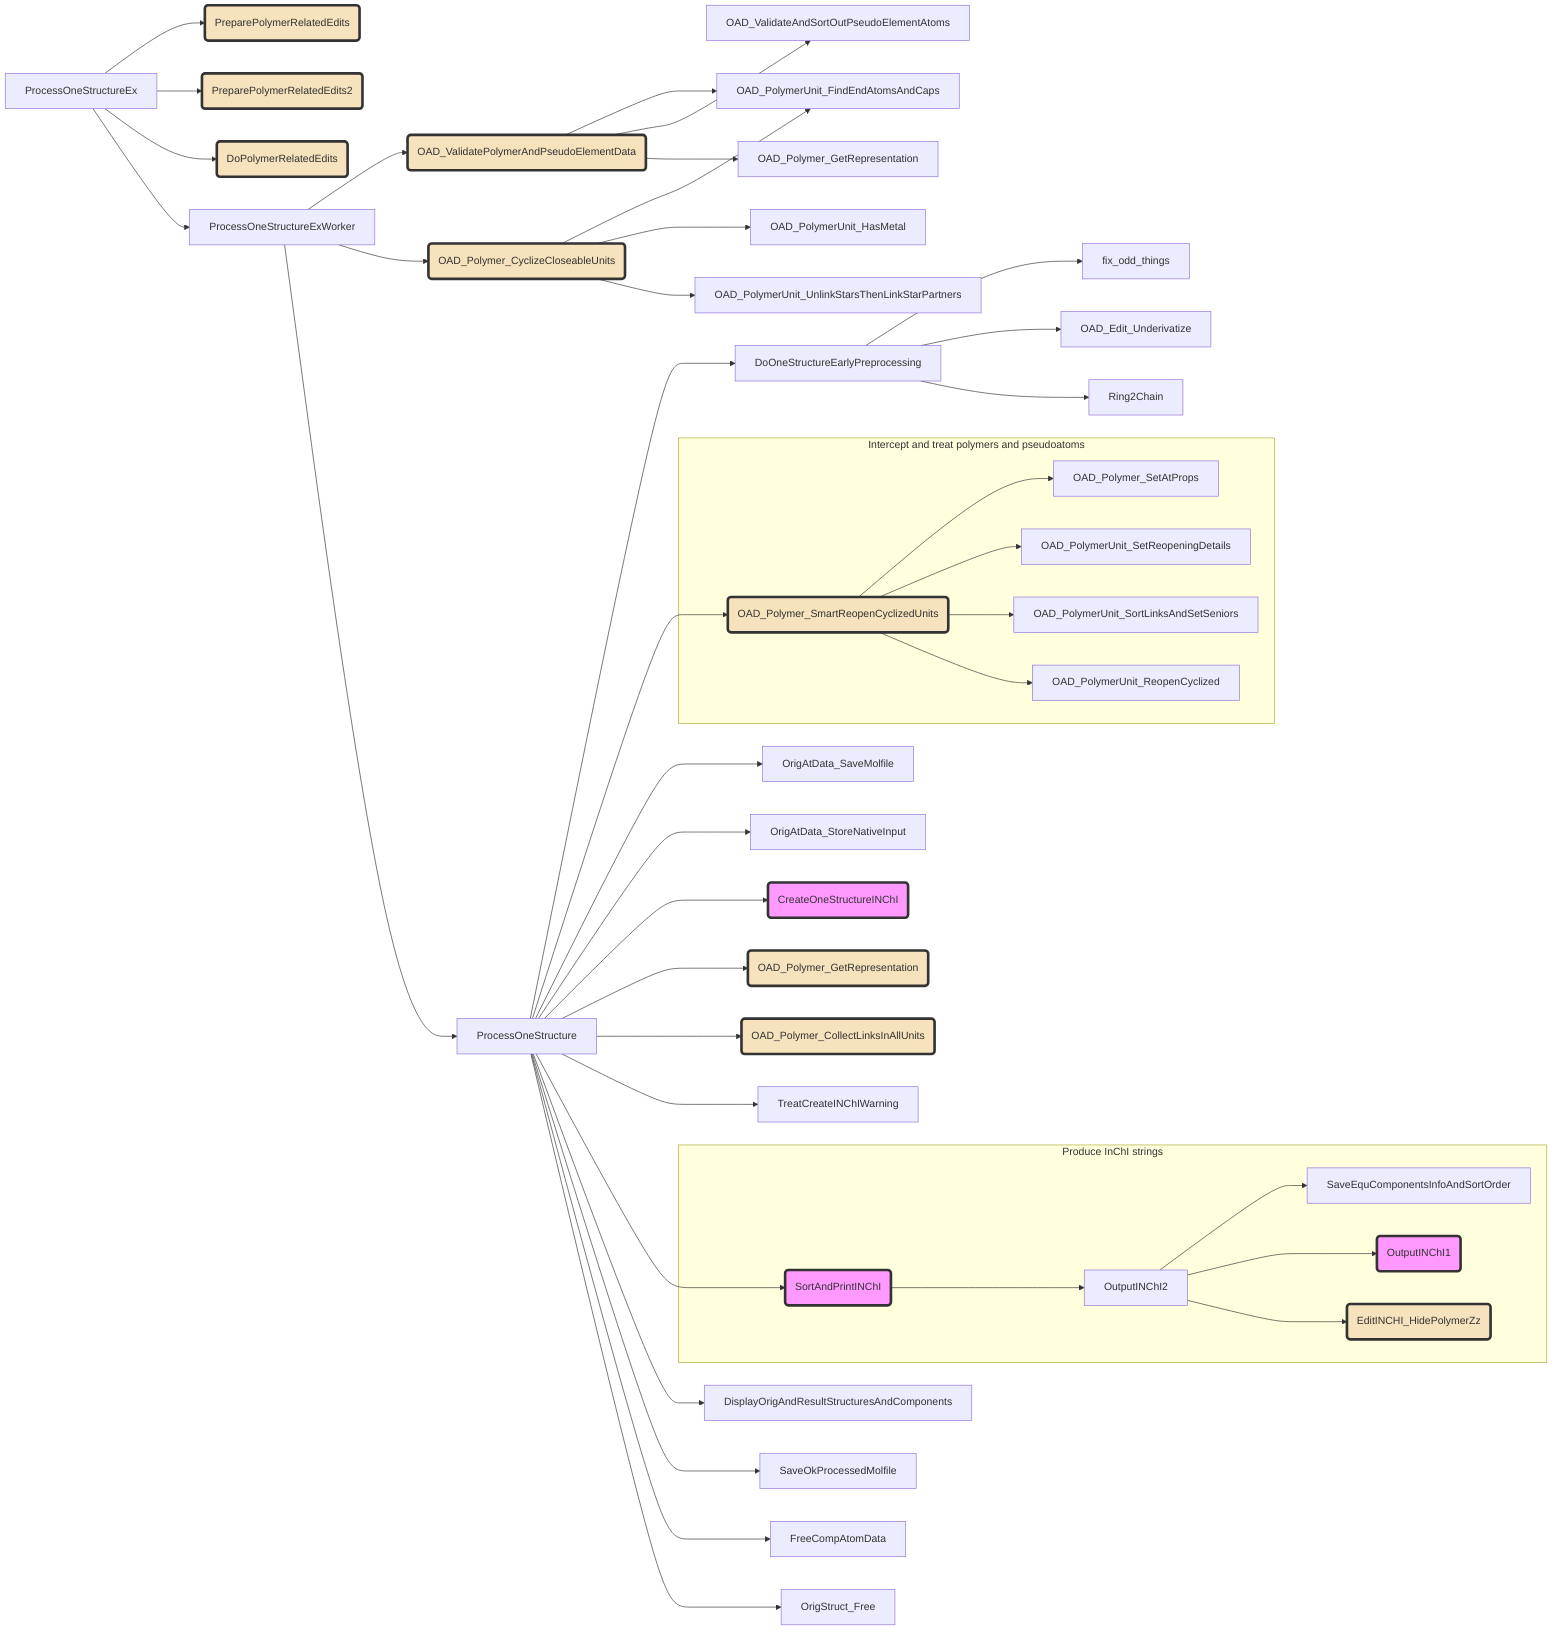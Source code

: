 graph LR

    ProcessOneStructureEx --> P3(PreparePolymerRelatedEdits)
    ProcessOneStructureEx --> P4(PreparePolymerRelatedEdits2)
    ProcessOneStructureEx --> P5(DoPolymerRelatedEdits)
    ProcessOneStructureEx --> ProcessOneStructureExWorker

    ProcessOneStructureExWorker --> P1(OAD_ValidatePolymerAndPseudoElementData)
    P1(OAD_ValidatePolymerAndPseudoElementData) --> OAD_PolymerUnit_FindEndAtomsAndCaps
    P1(OAD_ValidatePolymerAndPseudoElementData) --> OAD_ValidateAndSortOutPseudoElementAtoms
    P1(OAD_ValidatePolymerAndPseudoElementData) --> OAD_Polymer_GetRepresentation
    ProcessOneStructureExWorker --> P2(OAD_Polymer_CyclizeCloseableUnits)
    P2(OAD_Polymer_CyclizeCloseableUnits) --> OAD_PolymerUnit_FindEndAtomsAndCaps
    P2(OAD_Polymer_CyclizeCloseableUnits) --> OAD_PolymerUnit_HasMetal
    P2(OAD_Polymer_CyclizeCloseableUnits) --> OAD_PolymerUnit_UnlinkStarsThenLinkStarPartners

    ProcessOneStructureExWorker --> ProcessOneStructure

    ProcessOneStructure --> DoOneStructureEarlyPreprocessing 
    DoOneStructureEarlyPreprocessing --> fix_odd_things
    DoOneStructureEarlyPreprocessing --> OAD_Edit_Underivatize
    DoOneStructureEarlyPreprocessing --> Ring2Chain
    ProcessOneStructure --> id6(OAD_Polymer_SmartReopenCyclizedUnits)
    subgraph Intercept and treat polymers and pseudoatoms
        id6(OAD_Polymer_SmartReopenCyclizedUnits) --> OAD_Polymer_SetAtProps
        id6(OAD_Polymer_SmartReopenCyclizedUnits) --> OAD_PolymerUnit_SetReopeningDetails
        id6(OAD_Polymer_SmartReopenCyclizedUnits) --> OAD_PolymerUnit_SortLinksAndSetSeniors    
        id6(OAD_Polymer_SmartReopenCyclizedUnits) --> OAD_PolymerUnit_ReopenCyclized
    end

    ProcessOneStructure --> OrigAtData_SaveMolfile
    ProcessOneStructure --> OrigAtData_StoreNativeInput
    ProcessOneStructure --> id4(CreateOneStructureINChI)

    ProcessOneStructure --> id5(OAD_Polymer_GetRepresentation)
    ProcessOneStructure --> id7(OAD_Polymer_CollectLinksInAllUnits)
    
    ProcessOneStructure --> TreatCreateINChIWarning
    ProcessOneStructure --> C5(SortAndPrintINChI)
    ProcessOneStructure --> DisplayOrigAndResultStructuresAndComponents
    ProcessOneStructure --> SaveOkProcessedMolfile
    ProcessOneStructure --> FreeCompAtomData
    ProcessOneStructure --> OrigStruct_Free

    subgraph Produce InChI strings
        C5(SortAndPrintINChI) --> OutputINChI2
        OutputINChI2 --> SaveEquComponentsInfoAndSortOrder
        OutputINChI2 --> C0(OutputINChI1)
        OutputINChI2 --> id10(EditINCHI_HidePolymerZz)
    end


    style id4 fill:#f9f,stroke:#333,stroke-width:4px

    style id5 fill:#f6e2bd,stroke:#333,stroke-width:4px
    style id6 fill:#f6e2bd,stroke:#333,stroke-width:4px
    style id6 fill:#f6e2bd,stroke:#333,stroke-width:4px
    style id7 fill:#f6e2bd,stroke:#333,stroke-width:4px

    style C0 fill:#f9f,stroke:#333,stroke-width:4px    
    style C5 fill:#f9f,stroke:#333,stroke-width:4px    

    style id10 fill:#f6e2bd,stroke:#333,stroke-width:4px

    style P1 fill:#f6e2bd,stroke:#333,stroke-width:4px
    style P2 fill:#f6e2bd,stroke:#333,stroke-width:4px
    style P3 fill:#f6e2bd,stroke:#333,stroke-width:4px
    style P4 fill:#f6e2bd,stroke:#333,stroke-width:4px
    style P5 fill:#f6e2bd,stroke:#333,stroke-width:4px